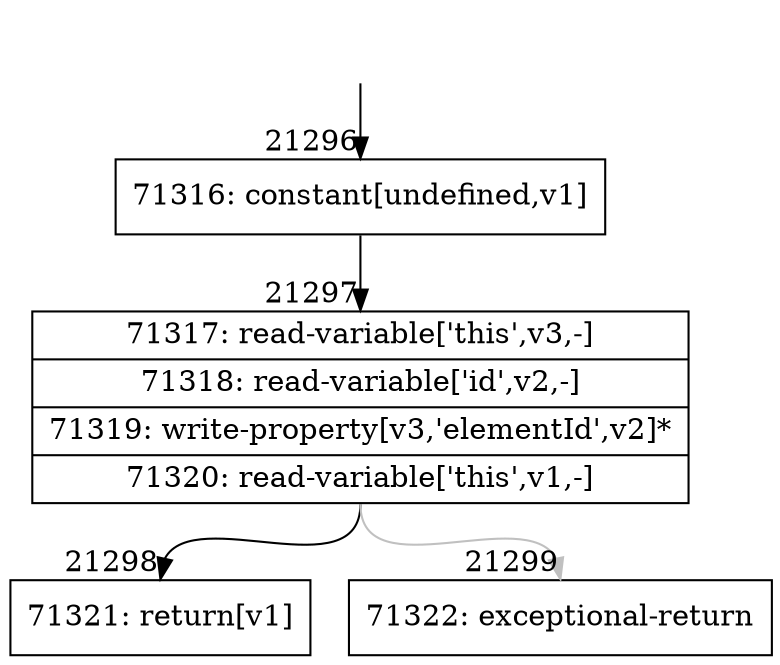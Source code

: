 digraph {
rankdir="TD"
BB_entry1863[shape=none,label=""];
BB_entry1863 -> BB21296 [tailport=s, headport=n, headlabel="    21296"]
BB21296 [shape=record label="{71316: constant[undefined,v1]}" ] 
BB21296 -> BB21297 [tailport=s, headport=n, headlabel="      21297"]
BB21297 [shape=record label="{71317: read-variable['this',v3,-]|71318: read-variable['id',v2,-]|71319: write-property[v3,'elementId',v2]*|71320: read-variable['this',v1,-]}" ] 
BB21297 -> BB21298 [tailport=s, headport=n, headlabel="      21298"]
BB21297 -> BB21299 [tailport=s, headport=n, color=gray, headlabel="      21299"]
BB21298 [shape=record label="{71321: return[v1]}" ] 
BB21299 [shape=record label="{71322: exceptional-return}" ] 
//#$~ 40058
}
